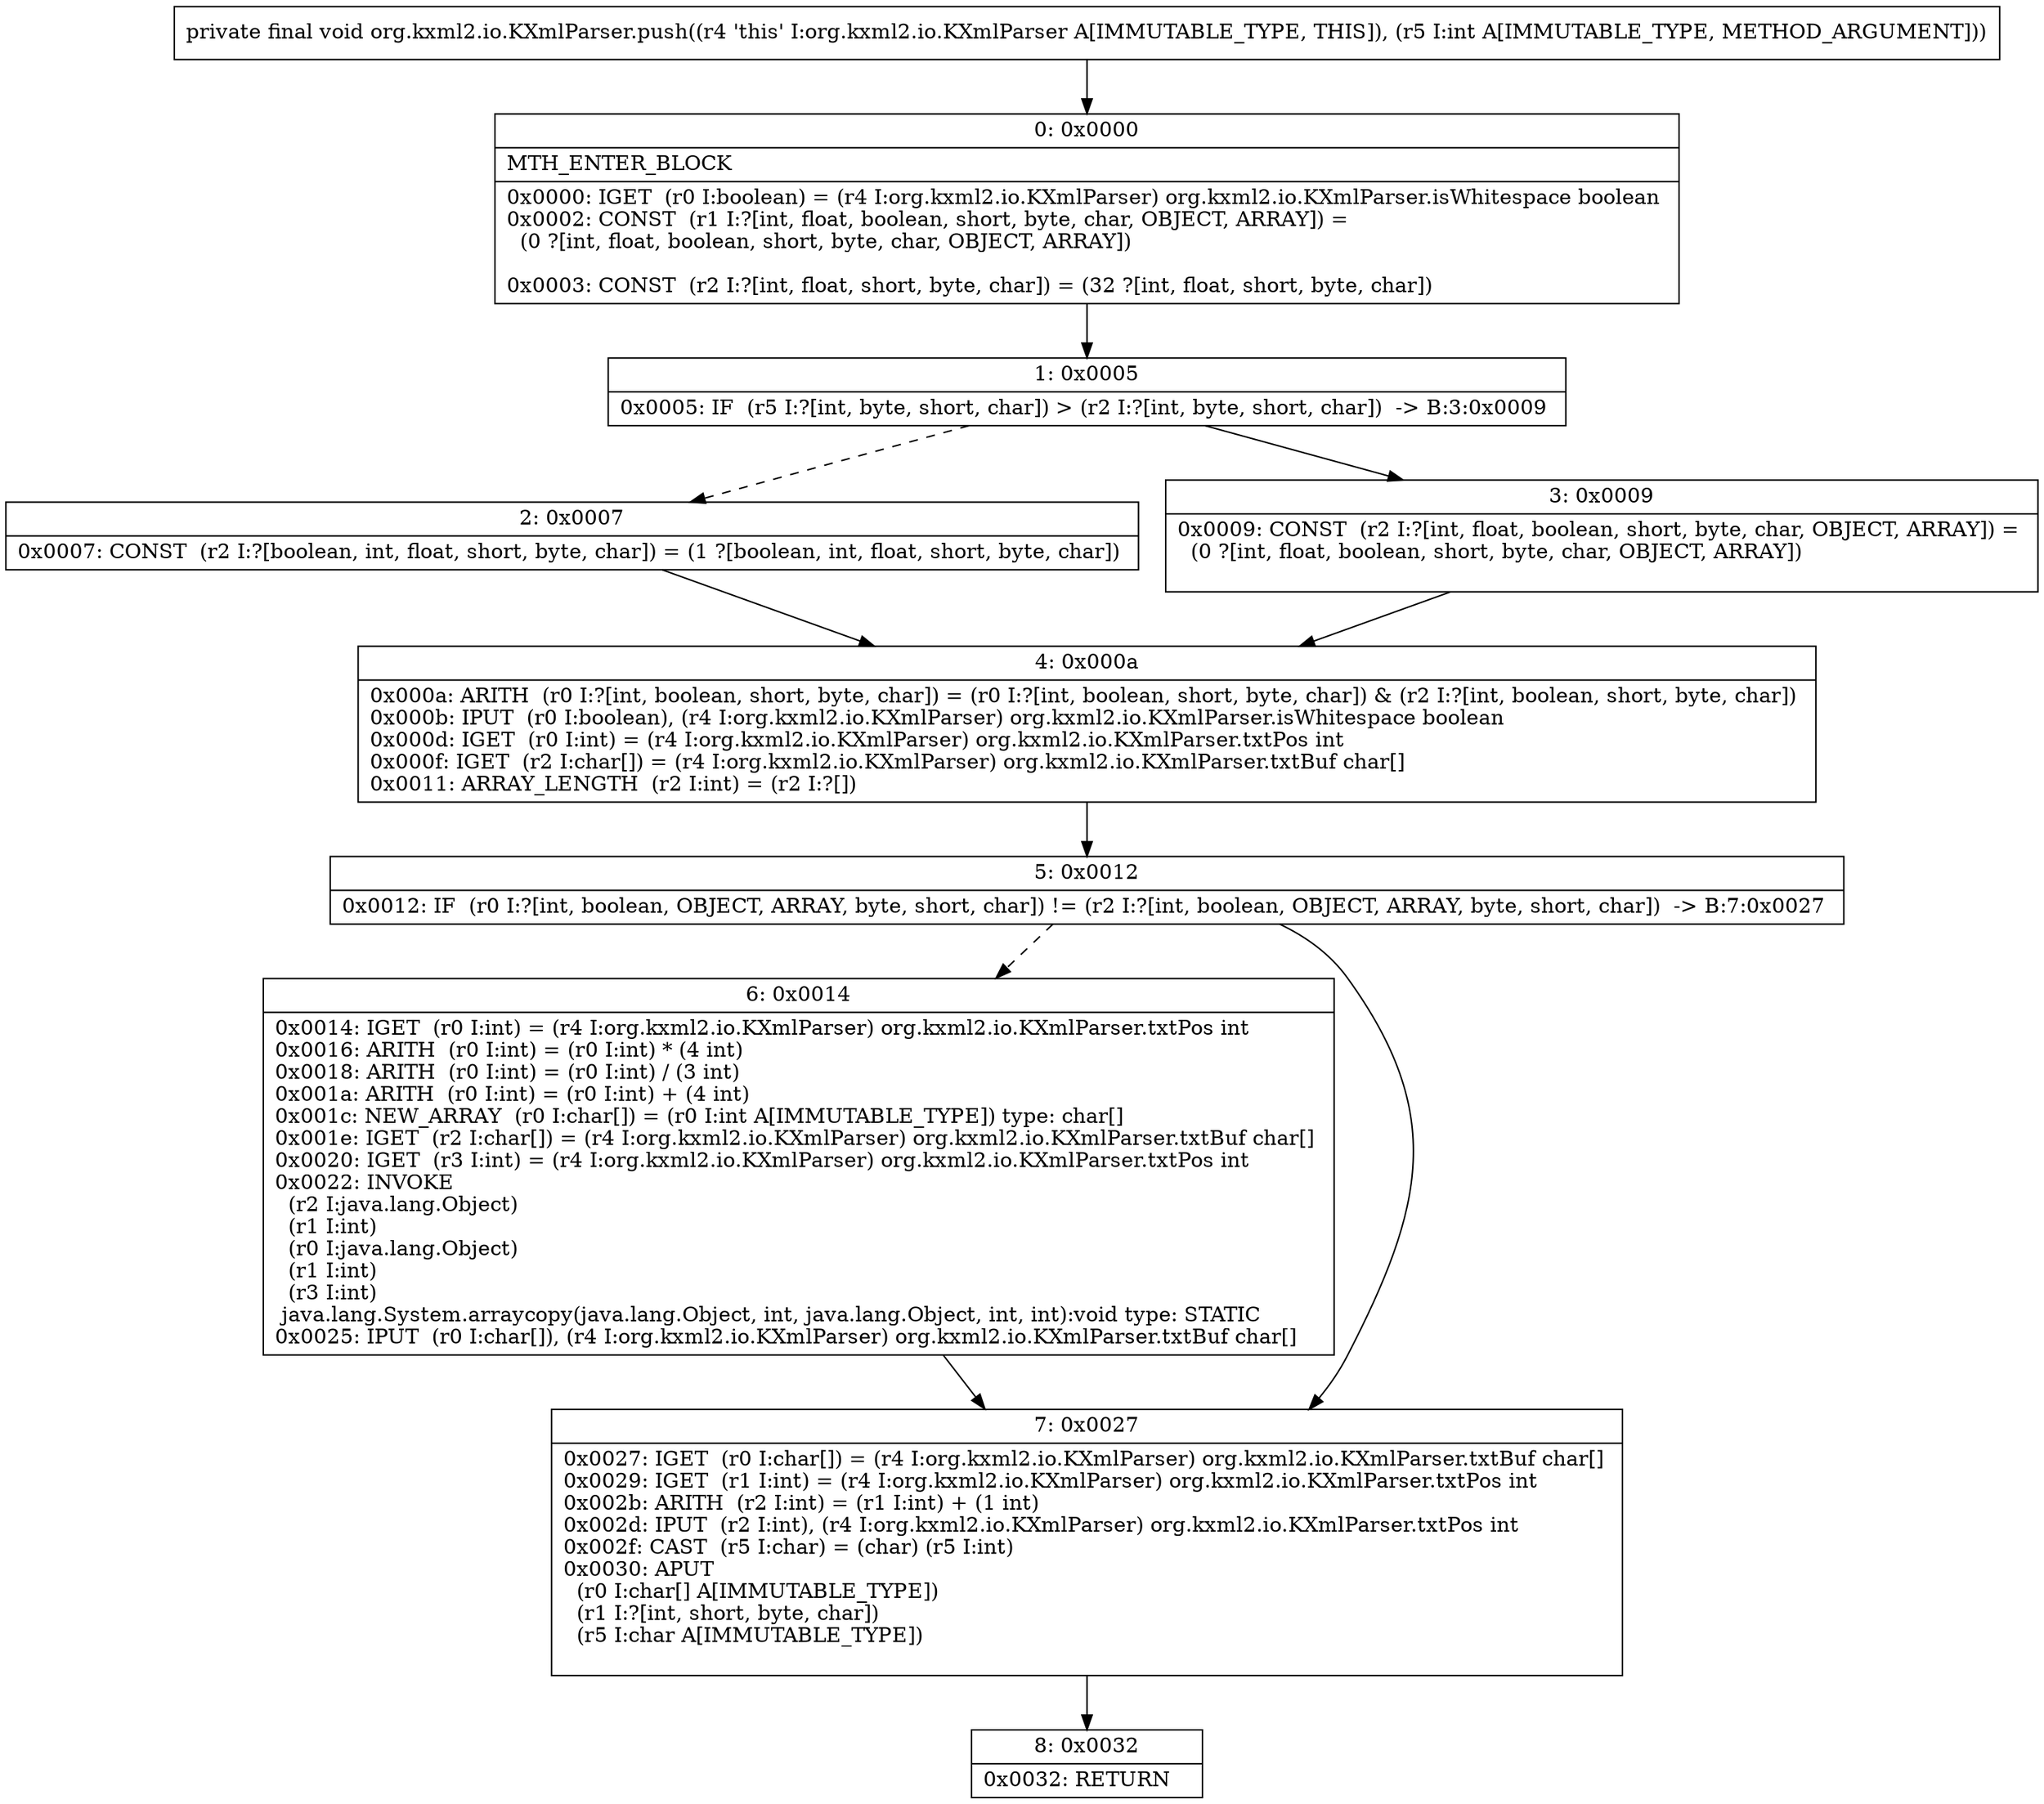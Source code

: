 digraph "CFG fororg.kxml2.io.KXmlParser.push(I)V" {
Node_0 [shape=record,label="{0\:\ 0x0000|MTH_ENTER_BLOCK\l|0x0000: IGET  (r0 I:boolean) = (r4 I:org.kxml2.io.KXmlParser) org.kxml2.io.KXmlParser.isWhitespace boolean \l0x0002: CONST  (r1 I:?[int, float, boolean, short, byte, char, OBJECT, ARRAY]) = \l  (0 ?[int, float, boolean, short, byte, char, OBJECT, ARRAY])\l \l0x0003: CONST  (r2 I:?[int, float, short, byte, char]) = (32 ?[int, float, short, byte, char]) \l}"];
Node_1 [shape=record,label="{1\:\ 0x0005|0x0005: IF  (r5 I:?[int, byte, short, char]) \> (r2 I:?[int, byte, short, char])  \-\> B:3:0x0009 \l}"];
Node_2 [shape=record,label="{2\:\ 0x0007|0x0007: CONST  (r2 I:?[boolean, int, float, short, byte, char]) = (1 ?[boolean, int, float, short, byte, char]) \l}"];
Node_3 [shape=record,label="{3\:\ 0x0009|0x0009: CONST  (r2 I:?[int, float, boolean, short, byte, char, OBJECT, ARRAY]) = \l  (0 ?[int, float, boolean, short, byte, char, OBJECT, ARRAY])\l \l}"];
Node_4 [shape=record,label="{4\:\ 0x000a|0x000a: ARITH  (r0 I:?[int, boolean, short, byte, char]) = (r0 I:?[int, boolean, short, byte, char]) & (r2 I:?[int, boolean, short, byte, char]) \l0x000b: IPUT  (r0 I:boolean), (r4 I:org.kxml2.io.KXmlParser) org.kxml2.io.KXmlParser.isWhitespace boolean \l0x000d: IGET  (r0 I:int) = (r4 I:org.kxml2.io.KXmlParser) org.kxml2.io.KXmlParser.txtPos int \l0x000f: IGET  (r2 I:char[]) = (r4 I:org.kxml2.io.KXmlParser) org.kxml2.io.KXmlParser.txtBuf char[] \l0x0011: ARRAY_LENGTH  (r2 I:int) = (r2 I:?[]) \l}"];
Node_5 [shape=record,label="{5\:\ 0x0012|0x0012: IF  (r0 I:?[int, boolean, OBJECT, ARRAY, byte, short, char]) != (r2 I:?[int, boolean, OBJECT, ARRAY, byte, short, char])  \-\> B:7:0x0027 \l}"];
Node_6 [shape=record,label="{6\:\ 0x0014|0x0014: IGET  (r0 I:int) = (r4 I:org.kxml2.io.KXmlParser) org.kxml2.io.KXmlParser.txtPos int \l0x0016: ARITH  (r0 I:int) = (r0 I:int) * (4 int) \l0x0018: ARITH  (r0 I:int) = (r0 I:int) \/ (3 int) \l0x001a: ARITH  (r0 I:int) = (r0 I:int) + (4 int) \l0x001c: NEW_ARRAY  (r0 I:char[]) = (r0 I:int A[IMMUTABLE_TYPE]) type: char[] \l0x001e: IGET  (r2 I:char[]) = (r4 I:org.kxml2.io.KXmlParser) org.kxml2.io.KXmlParser.txtBuf char[] \l0x0020: IGET  (r3 I:int) = (r4 I:org.kxml2.io.KXmlParser) org.kxml2.io.KXmlParser.txtPos int \l0x0022: INVOKE  \l  (r2 I:java.lang.Object)\l  (r1 I:int)\l  (r0 I:java.lang.Object)\l  (r1 I:int)\l  (r3 I:int)\l java.lang.System.arraycopy(java.lang.Object, int, java.lang.Object, int, int):void type: STATIC \l0x0025: IPUT  (r0 I:char[]), (r4 I:org.kxml2.io.KXmlParser) org.kxml2.io.KXmlParser.txtBuf char[] \l}"];
Node_7 [shape=record,label="{7\:\ 0x0027|0x0027: IGET  (r0 I:char[]) = (r4 I:org.kxml2.io.KXmlParser) org.kxml2.io.KXmlParser.txtBuf char[] \l0x0029: IGET  (r1 I:int) = (r4 I:org.kxml2.io.KXmlParser) org.kxml2.io.KXmlParser.txtPos int \l0x002b: ARITH  (r2 I:int) = (r1 I:int) + (1 int) \l0x002d: IPUT  (r2 I:int), (r4 I:org.kxml2.io.KXmlParser) org.kxml2.io.KXmlParser.txtPos int \l0x002f: CAST  (r5 I:char) = (char) (r5 I:int) \l0x0030: APUT  \l  (r0 I:char[] A[IMMUTABLE_TYPE])\l  (r1 I:?[int, short, byte, char])\l  (r5 I:char A[IMMUTABLE_TYPE])\l \l}"];
Node_8 [shape=record,label="{8\:\ 0x0032|0x0032: RETURN   \l}"];
MethodNode[shape=record,label="{private final void org.kxml2.io.KXmlParser.push((r4 'this' I:org.kxml2.io.KXmlParser A[IMMUTABLE_TYPE, THIS]), (r5 I:int A[IMMUTABLE_TYPE, METHOD_ARGUMENT])) }"];
MethodNode -> Node_0;
Node_0 -> Node_1;
Node_1 -> Node_2[style=dashed];
Node_1 -> Node_3;
Node_2 -> Node_4;
Node_3 -> Node_4;
Node_4 -> Node_5;
Node_5 -> Node_6[style=dashed];
Node_5 -> Node_7;
Node_6 -> Node_7;
Node_7 -> Node_8;
}

